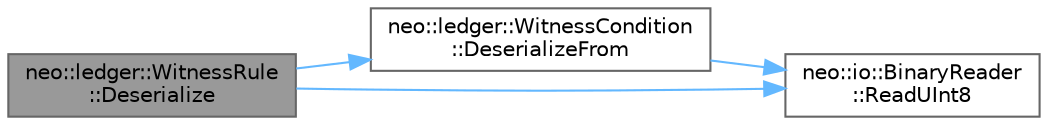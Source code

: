 digraph "neo::ledger::WitnessRule::Deserialize"
{
 // LATEX_PDF_SIZE
  bgcolor="transparent";
  edge [fontname=Helvetica,fontsize=10,labelfontname=Helvetica,labelfontsize=10];
  node [fontname=Helvetica,fontsize=10,shape=box,height=0.2,width=0.4];
  rankdir="LR";
  Node1 [id="Node000001",label="neo::ledger::WitnessRule\l::Deserialize",height=0.2,width=0.4,color="gray40", fillcolor="grey60", style="filled", fontcolor="black",tooltip="Deserializes from binary reader."];
  Node1 -> Node2 [id="edge4_Node000001_Node000002",color="steelblue1",style="solid",tooltip=" "];
  Node2 [id="Node000002",label="neo::ledger::WitnessCondition\l::DeserializeFrom",height=0.2,width=0.4,color="grey40", fillcolor="white", style="filled",URL="$classneo_1_1ledger_1_1_witness_condition.html#afc52151489baf7e9440383b1810173f9",tooltip="Creates a condition from binary reader."];
  Node2 -> Node3 [id="edge5_Node000002_Node000003",color="steelblue1",style="solid",tooltip=" "];
  Node3 [id="Node000003",label="neo::io::BinaryReader\l::ReadUInt8",height=0.2,width=0.4,color="grey40", fillcolor="white", style="filled",URL="$classneo_1_1io_1_1_binary_reader.html#a3b93ff9ad86d70fb5091267936092a59",tooltip="Reads an 8-bit unsigned integer from the stream."];
  Node1 -> Node3 [id="edge6_Node000001_Node000003",color="steelblue1",style="solid",tooltip=" "];
}
